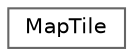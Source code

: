 digraph "Graphical Class Hierarchy"
{
 // LATEX_PDF_SIZE
  bgcolor="transparent";
  edge [fontname=Helvetica,fontsize=10,labelfontname=Helvetica,labelfontsize=10];
  node [fontname=Helvetica,fontsize=10,shape=box,height=0.2,width=0.4];
  rankdir="LR";
  Node0 [id="Node000000",label="MapTile",height=0.2,width=0.4,color="grey40", fillcolor="white", style="filled",URL="$classMapTile.html",tooltip="Represents a single tile in the game world."];
}
